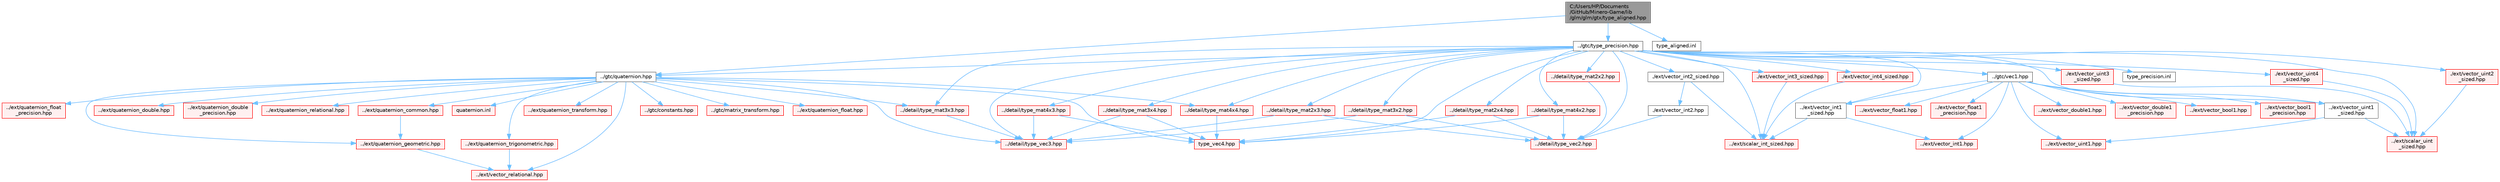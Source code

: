 digraph "C:/Users/HP/Documents/GitHub/Minero-Game/lib/glm/glm/gtx/type_aligned.hpp"
{
 // LATEX_PDF_SIZE
  bgcolor="transparent";
  edge [fontname=Helvetica,fontsize=10,labelfontname=Helvetica,labelfontsize=10];
  node [fontname=Helvetica,fontsize=10,shape=box,height=0.2,width=0.4];
  Node1 [id="Node000001",label="C:/Users/HP/Documents\l/GitHub/Minero-Game/lib\l/glm/glm/gtx/type_aligned.hpp",height=0.2,width=0.4,color="gray40", fillcolor="grey60", style="filled", fontcolor="black",tooltip=" "];
  Node1 -> Node2 [id="edge86_Node000001_Node000002",color="steelblue1",style="solid",tooltip=" "];
  Node2 [id="Node000002",label="../gtc/type_precision.hpp",height=0.2,width=0.4,color="grey40", fillcolor="white", style="filled",URL="$lib_2glm_2glm_2gtc_2type__precision_8hpp.html",tooltip=" "];
  Node2 -> Node3 [id="edge87_Node000002_Node000003",color="steelblue1",style="solid",tooltip=" "];
  Node3 [id="Node000003",label="../gtc/quaternion.hpp",height=0.2,width=0.4,color="grey40", fillcolor="white", style="filled",URL="$lib_2glm_2glm_2gtc_2quaternion_8hpp.html",tooltip=" "];
  Node3 -> Node4 [id="edge88_Node000003_Node000004",color="steelblue1",style="solid",tooltip=" "];
  Node4 [id="Node000004",label="../gtc/constants.hpp",height=0.2,width=0.4,color="red", fillcolor="#FFF0F0", style="filled",URL="$lib_2glm_2glm_2gtc_2constants_8hpp.html",tooltip=" "];
  Node3 -> Node13 [id="edge89_Node000003_Node000013",color="steelblue1",style="solid",tooltip=" "];
  Node13 [id="Node000013",label="../gtc/matrix_transform.hpp",height=0.2,width=0.4,color="red", fillcolor="#FFF0F0", style="filled",URL="$lib_2glm_2glm_2gtc_2matrix__transform_8hpp.html",tooltip=" "];
  Node3 -> Node147 [id="edge90_Node000003_Node000147",color="steelblue1",style="solid",tooltip=" "];
  Node147 [id="Node000147",label="../ext/vector_relational.hpp",height=0.2,width=0.4,color="red", fillcolor="#FFF0F0", style="filled",URL="$lib_2glm_2glm_2ext_2vector__relational_8hpp.html",tooltip=" "];
  Node3 -> Node150 [id="edge91_Node000003_Node000150",color="steelblue1",style="solid",tooltip=" "];
  Node150 [id="Node000150",label="../ext/quaternion_common.hpp",height=0.2,width=0.4,color="red", fillcolor="#FFF0F0", style="filled",URL="$lib_2glm_2glm_2ext_2quaternion__common_8hpp.html",tooltip=" "];
  Node150 -> Node151 [id="edge92_Node000150_Node000151",color="steelblue1",style="solid",tooltip=" "];
  Node151 [id="Node000151",label="../ext/quaternion_geometric.hpp",height=0.2,width=0.4,color="red", fillcolor="#FFF0F0", style="filled",URL="$lib_2glm_2glm_2ext_2quaternion__geometric_8hpp.html",tooltip=" "];
  Node151 -> Node147 [id="edge93_Node000151_Node000147",color="steelblue1",style="solid",tooltip=" "];
  Node3 -> Node155 [id="edge94_Node000003_Node000155",color="steelblue1",style="solid",tooltip=" "];
  Node155 [id="Node000155",label="../ext/quaternion_float.hpp",height=0.2,width=0.4,color="red", fillcolor="#FFF0F0", style="filled",URL="$lib_2glm_2glm_2ext_2quaternion__float_8hpp.html",tooltip=" "];
  Node3 -> Node160 [id="edge95_Node000003_Node000160",color="steelblue1",style="solid",tooltip=" "];
  Node160 [id="Node000160",label="../ext/quaternion_float\l_precision.hpp",height=0.2,width=0.4,color="red", fillcolor="#FFF0F0", style="filled",URL="$lib_2glm_2glm_2ext_2quaternion__float__precision_8hpp.html",tooltip=" "];
  Node3 -> Node161 [id="edge96_Node000003_Node000161",color="steelblue1",style="solid",tooltip=" "];
  Node161 [id="Node000161",label="../ext/quaternion_double.hpp",height=0.2,width=0.4,color="red", fillcolor="#FFF0F0", style="filled",URL="$lib_2glm_2glm_2ext_2quaternion__double_8hpp.html",tooltip=" "];
  Node3 -> Node162 [id="edge97_Node000003_Node000162",color="steelblue1",style="solid",tooltip=" "];
  Node162 [id="Node000162",label="../ext/quaternion_double\l_precision.hpp",height=0.2,width=0.4,color="red", fillcolor="#FFF0F0", style="filled",URL="$lib_2glm_2glm_2ext_2quaternion__double__precision_8hpp.html",tooltip=" "];
  Node3 -> Node157 [id="edge98_Node000003_Node000157",color="steelblue1",style="solid",tooltip=" "];
  Node157 [id="Node000157",label="../ext/quaternion_relational.hpp",height=0.2,width=0.4,color="red", fillcolor="#FFF0F0", style="filled",URL="$lib_2glm_2glm_2ext_2quaternion__relational_8hpp.html",tooltip=" "];
  Node3 -> Node151 [id="edge99_Node000003_Node000151",color="steelblue1",style="solid",tooltip=" "];
  Node3 -> Node163 [id="edge100_Node000003_Node000163",color="steelblue1",style="solid",tooltip=" "];
  Node163 [id="Node000163",label="../ext/quaternion_trigonometric.hpp",height=0.2,width=0.4,color="red", fillcolor="#FFF0F0", style="filled",URL="$lib_2glm_2glm_2ext_2quaternion__trigonometric_8hpp.html",tooltip=" "];
  Node163 -> Node147 [id="edge101_Node000163_Node000147",color="steelblue1",style="solid",tooltip=" "];
  Node3 -> Node165 [id="edge102_Node000003_Node000165",color="steelblue1",style="solid",tooltip=" "];
  Node165 [id="Node000165",label="../ext/quaternion_transform.hpp",height=0.2,width=0.4,color="red", fillcolor="#FFF0F0", style="filled",URL="$lib_2glm_2glm_2ext_2quaternion__transform_8hpp.html",tooltip=" "];
  Node3 -> Node92 [id="edge103_Node000003_Node000092",color="steelblue1",style="solid",tooltip=" "];
  Node92 [id="Node000092",label="../detail/type_mat3x3.hpp",height=0.2,width=0.4,color="red", fillcolor="#FFF0F0", style="filled",URL="$lib_2glm_2glm_2detail_2type__mat3x3_8hpp.html",tooltip=" "];
  Node92 -> Node40 [id="edge104_Node000092_Node000040",color="steelblue1",style="solid",tooltip=" "];
  Node40 [id="Node000040",label="../detail/type_vec3.hpp",height=0.2,width=0.4,color="red", fillcolor="#FFF0F0", style="filled",URL="$lib_2glm_2glm_2detail_2type__vec3_8hpp.html",tooltip=" "];
  Node3 -> Node16 [id="edge105_Node000003_Node000016",color="steelblue1",style="solid",tooltip=" "];
  Node16 [id="Node000016",label="../detail/type_mat4x4.hpp",height=0.2,width=0.4,color="red", fillcolor="#FFF0F0", style="filled",URL="$lib_2glm_2glm_2detail_2type__mat4x4_8hpp.html",tooltip=" "];
  Node16 -> Node17 [id="edge106_Node000016_Node000017",color="steelblue1",style="solid",tooltip=" "];
  Node17 [id="Node000017",label="type_vec4.hpp",height=0.2,width=0.4,color="red", fillcolor="#FFF0F0", style="filled",URL="$lib_2glm_2glm_2detail_2type__vec4_8hpp.html",tooltip=" "];
  Node3 -> Node40 [id="edge107_Node000003_Node000040",color="steelblue1",style="solid",tooltip=" "];
  Node3 -> Node17 [id="edge108_Node000003_Node000017",color="steelblue1",style="solid",tooltip=" "];
  Node3 -> Node167 [id="edge109_Node000003_Node000167",color="steelblue1",style="solid",tooltip=" "];
  Node167 [id="Node000167",label="quaternion.inl",height=0.2,width=0.4,color="red", fillcolor="#FFF0F0", style="filled",URL="$lib_2glm_2glm_2gtc_2quaternion_8inl.html",tooltip=" "];
  Node2 -> Node170 [id="edge110_Node000002_Node000170",color="steelblue1",style="solid",tooltip=" "];
  Node170 [id="Node000170",label="../gtc/vec1.hpp",height=0.2,width=0.4,color="grey40", fillcolor="white", style="filled",URL="$lib_2glm_2glm_2gtc_2vec1_8hpp.html",tooltip=" "];
  Node170 -> Node171 [id="edge111_Node000170_Node000171",color="steelblue1",style="solid",tooltip=" "];
  Node171 [id="Node000171",label="../ext/vector_bool1.hpp",height=0.2,width=0.4,color="red", fillcolor="#FFF0F0", style="filled",URL="$lib_2glm_2glm_2ext_2vector__bool1_8hpp.html",tooltip=" "];
  Node170 -> Node172 [id="edge112_Node000170_Node000172",color="steelblue1",style="solid",tooltip=" "];
  Node172 [id="Node000172",label="../ext/vector_bool1\l_precision.hpp",height=0.2,width=0.4,color="red", fillcolor="#FFF0F0", style="filled",URL="$lib_2glm_2glm_2ext_2vector__bool1__precision_8hpp.html",tooltip=" "];
  Node170 -> Node173 [id="edge113_Node000170_Node000173",color="steelblue1",style="solid",tooltip=" "];
  Node173 [id="Node000173",label="../ext/vector_float1.hpp",height=0.2,width=0.4,color="red", fillcolor="#FFF0F0", style="filled",URL="$lib_2glm_2glm_2ext_2vector__float1_8hpp.html",tooltip=" "];
  Node170 -> Node174 [id="edge114_Node000170_Node000174",color="steelblue1",style="solid",tooltip=" "];
  Node174 [id="Node000174",label="../ext/vector_float1\l_precision.hpp",height=0.2,width=0.4,color="red", fillcolor="#FFF0F0", style="filled",URL="$lib_2glm_2glm_2ext_2vector__float1__precision_8hpp.html",tooltip=" "];
  Node170 -> Node175 [id="edge115_Node000170_Node000175",color="steelblue1",style="solid",tooltip=" "];
  Node175 [id="Node000175",label="../ext/vector_double1.hpp",height=0.2,width=0.4,color="red", fillcolor="#FFF0F0", style="filled",URL="$lib_2glm_2glm_2ext_2vector__double1_8hpp.html",tooltip=" "];
  Node170 -> Node176 [id="edge116_Node000170_Node000176",color="steelblue1",style="solid",tooltip=" "];
  Node176 [id="Node000176",label="../ext/vector_double1\l_precision.hpp",height=0.2,width=0.4,color="red", fillcolor="#FFF0F0", style="filled",URL="$lib_2glm_2glm_2ext_2vector__double1__precision_8hpp.html",tooltip=" "];
  Node170 -> Node177 [id="edge117_Node000170_Node000177",color="steelblue1",style="solid",tooltip=" "];
  Node177 [id="Node000177",label="../ext/vector_int1.hpp",height=0.2,width=0.4,color="red", fillcolor="#FFF0F0", style="filled",URL="$lib_2glm_2glm_2ext_2vector__int1_8hpp.html",tooltip=" "];
  Node170 -> Node178 [id="edge118_Node000170_Node000178",color="steelblue1",style="solid",tooltip=" "];
  Node178 [id="Node000178",label="../ext/vector_int1\l_sized.hpp",height=0.2,width=0.4,color="grey40", fillcolor="white", style="filled",URL="$lib_2glm_2glm_2ext_2vector__int1__sized_8hpp.html",tooltip=" "];
  Node178 -> Node177 [id="edge119_Node000178_Node000177",color="steelblue1",style="solid",tooltip=" "];
  Node178 -> Node34 [id="edge120_Node000178_Node000034",color="steelblue1",style="solid",tooltip=" "];
  Node34 [id="Node000034",label="../ext/scalar_int_sized.hpp",height=0.2,width=0.4,color="red", fillcolor="#FFF0F0", style="filled",URL="$lib_2glm_2glm_2ext_2scalar__int__sized_8hpp.html",tooltip=" "];
  Node170 -> Node179 [id="edge121_Node000170_Node000179",color="steelblue1",style="solid",tooltip=" "];
  Node179 [id="Node000179",label="../ext/vector_uint1.hpp",height=0.2,width=0.4,color="red", fillcolor="#FFF0F0", style="filled",URL="$lib_2glm_2glm_2ext_2vector__uint1_8hpp.html",tooltip=" "];
  Node170 -> Node180 [id="edge122_Node000170_Node000180",color="steelblue1",style="solid",tooltip=" "];
  Node180 [id="Node000180",label="../ext/vector_uint1\l_sized.hpp",height=0.2,width=0.4,color="grey40", fillcolor="white", style="filled",URL="$lib_2glm_2glm_2ext_2vector__uint1__sized_8hpp.html",tooltip=" "];
  Node180 -> Node179 [id="edge123_Node000180_Node000179",color="steelblue1",style="solid",tooltip=" "];
  Node180 -> Node37 [id="edge124_Node000180_Node000037",color="steelblue1",style="solid",tooltip=" "];
  Node37 [id="Node000037",label="../ext/scalar_uint\l_sized.hpp",height=0.2,width=0.4,color="red", fillcolor="#FFF0F0", style="filled",URL="$lib_2glm_2glm_2ext_2scalar__uint__sized_8hpp.html",tooltip=" "];
  Node2 -> Node178 [id="edge125_Node000002_Node000178",color="steelblue1",style="solid",tooltip=" "];
  Node2 -> Node33 [id="edge126_Node000002_Node000033",color="steelblue1",style="solid",tooltip=" "];
  Node33 [id="Node000033",label="./ext/vector_int2_sized.hpp",height=0.2,width=0.4,color="grey40", fillcolor="white", style="filled",URL="$lib_2glm_2glm_2ext_2vector__int2__sized_8hpp.html",tooltip=" "];
  Node33 -> Node32 [id="edge127_Node000033_Node000032",color="steelblue1",style="solid",tooltip=" "];
  Node32 [id="Node000032",label="./ext/vector_int2.hpp",height=0.2,width=0.4,color="grey40", fillcolor="white", style="filled",URL="$lib_2glm_2glm_2ext_2vector__int2_8hpp.html",tooltip=" "];
  Node32 -> Node25 [id="edge128_Node000032_Node000025",color="steelblue1",style="solid",tooltip=" "];
  Node25 [id="Node000025",label="../detail/type_vec2.hpp",height=0.2,width=0.4,color="red", fillcolor="#FFF0F0", style="filled",URL="$lib_2glm_2glm_2detail_2type__vec2_8hpp.html",tooltip=" "];
  Node33 -> Node34 [id="edge129_Node000033_Node000034",color="steelblue1",style="solid",tooltip=" "];
  Node2 -> Node48 [id="edge130_Node000002_Node000048",color="steelblue1",style="solid",tooltip=" "];
  Node48 [id="Node000048",label="./ext/vector_int3_sized.hpp",height=0.2,width=0.4,color="red", fillcolor="#FFF0F0", style="filled",URL="$lib_2glm_2glm_2ext_2vector__int3__sized_8hpp.html",tooltip=" "];
  Node48 -> Node34 [id="edge131_Node000048_Node000034",color="steelblue1",style="solid",tooltip=" "];
  Node2 -> Node59 [id="edge132_Node000002_Node000059",color="steelblue1",style="solid",tooltip=" "];
  Node59 [id="Node000059",label="./ext/vector_int4_sized.hpp",height=0.2,width=0.4,color="red", fillcolor="#FFF0F0", style="filled",URL="$lib_2glm_2glm_2ext_2vector__int4__sized_8hpp.html",tooltip=" "];
  Node59 -> Node34 [id="edge133_Node000059_Node000034",color="steelblue1",style="solid",tooltip=" "];
  Node2 -> Node34 [id="edge134_Node000002_Node000034",color="steelblue1",style="solid",tooltip=" "];
  Node2 -> Node180 [id="edge135_Node000002_Node000180",color="steelblue1",style="solid",tooltip=" "];
  Node2 -> Node36 [id="edge136_Node000002_Node000036",color="steelblue1",style="solid",tooltip=" "];
  Node36 [id="Node000036",label="./ext/vector_uint2\l_sized.hpp",height=0.2,width=0.4,color="red", fillcolor="#FFF0F0", style="filled",URL="$lib_2glm_2glm_2ext_2vector__uint2__sized_8hpp.html",tooltip=" "];
  Node36 -> Node37 [id="edge137_Node000036_Node000037",color="steelblue1",style="solid",tooltip=" "];
  Node2 -> Node50 [id="edge138_Node000002_Node000050",color="steelblue1",style="solid",tooltip=" "];
  Node50 [id="Node000050",label="./ext/vector_uint3\l_sized.hpp",height=0.2,width=0.4,color="red", fillcolor="#FFF0F0", style="filled",URL="$lib_2glm_2glm_2ext_2vector__uint3__sized_8hpp.html",tooltip=" "];
  Node50 -> Node37 [id="edge139_Node000050_Node000037",color="steelblue1",style="solid",tooltip=" "];
  Node2 -> Node61 [id="edge140_Node000002_Node000061",color="steelblue1",style="solid",tooltip=" "];
  Node61 [id="Node000061",label="./ext/vector_uint4\l_sized.hpp",height=0.2,width=0.4,color="red", fillcolor="#FFF0F0", style="filled",URL="$lib_2glm_2glm_2ext_2vector__uint4__sized_8hpp.html",tooltip=" "];
  Node61 -> Node37 [id="edge141_Node000061_Node000037",color="steelblue1",style="solid",tooltip=" "];
  Node2 -> Node37 [id="edge142_Node000002_Node000037",color="steelblue1",style="solid",tooltip=" "];
  Node2 -> Node25 [id="edge143_Node000002_Node000025",color="steelblue1",style="solid",tooltip=" "];
  Node2 -> Node40 [id="edge144_Node000002_Node000040",color="steelblue1",style="solid",tooltip=" "];
  Node2 -> Node17 [id="edge145_Node000002_Node000017",color="steelblue1",style="solid",tooltip=" "];
  Node2 -> Node64 [id="edge146_Node000002_Node000064",color="steelblue1",style="solid",tooltip=" "];
  Node64 [id="Node000064",label="../detail/type_mat2x2.hpp",height=0.2,width=0.4,color="red", fillcolor="#FFF0F0", style="filled",URL="$lib_2glm_2glm_2detail_2type__mat2x2_8hpp.html",tooltip=" "];
  Node64 -> Node25 [id="edge147_Node000064_Node000025",color="steelblue1",style="solid",tooltip=" "];
  Node2 -> Node71 [id="edge148_Node000002_Node000071",color="steelblue1",style="solid",tooltip=" "];
  Node71 [id="Node000071",label="../detail/type_mat2x3.hpp",height=0.2,width=0.4,color="red", fillcolor="#FFF0F0", style="filled",URL="$lib_2glm_2glm_2detail_2type__mat2x3_8hpp.html",tooltip=" "];
  Node71 -> Node25 [id="edge149_Node000071_Node000025",color="steelblue1",style="solid",tooltip=" "];
  Node71 -> Node40 [id="edge150_Node000071_Node000040",color="steelblue1",style="solid",tooltip=" "];
  Node2 -> Node78 [id="edge151_Node000002_Node000078",color="steelblue1",style="solid",tooltip=" "];
  Node78 [id="Node000078",label="../detail/type_mat2x4.hpp",height=0.2,width=0.4,color="red", fillcolor="#FFF0F0", style="filled",URL="$lib_2glm_2glm_2detail_2type__mat2x4_8hpp.html",tooltip=" "];
  Node78 -> Node25 [id="edge152_Node000078_Node000025",color="steelblue1",style="solid",tooltip=" "];
  Node78 -> Node17 [id="edge153_Node000078_Node000017",color="steelblue1",style="solid",tooltip=" "];
  Node2 -> Node85 [id="edge154_Node000002_Node000085",color="steelblue1",style="solid",tooltip=" "];
  Node85 [id="Node000085",label="../detail/type_mat3x2.hpp",height=0.2,width=0.4,color="red", fillcolor="#FFF0F0", style="filled",URL="$lib_2glm_2glm_2detail_2type__mat3x2_8hpp.html",tooltip=" "];
  Node85 -> Node25 [id="edge155_Node000085_Node000025",color="steelblue1",style="solid",tooltip=" "];
  Node85 -> Node40 [id="edge156_Node000085_Node000040",color="steelblue1",style="solid",tooltip=" "];
  Node2 -> Node92 [id="edge157_Node000002_Node000092",color="steelblue1",style="solid",tooltip=" "];
  Node2 -> Node99 [id="edge158_Node000002_Node000099",color="steelblue1",style="solid",tooltip=" "];
  Node99 [id="Node000099",label="../detail/type_mat3x4.hpp",height=0.2,width=0.4,color="red", fillcolor="#FFF0F0", style="filled",URL="$lib_2glm_2glm_2detail_2type__mat3x4_8hpp.html",tooltip=" "];
  Node99 -> Node40 [id="edge159_Node000099_Node000040",color="steelblue1",style="solid",tooltip=" "];
  Node99 -> Node17 [id="edge160_Node000099_Node000017",color="steelblue1",style="solid",tooltip=" "];
  Node2 -> Node106 [id="edge161_Node000002_Node000106",color="steelblue1",style="solid",tooltip=" "];
  Node106 [id="Node000106",label="../detail/type_mat4x2.hpp",height=0.2,width=0.4,color="red", fillcolor="#FFF0F0", style="filled",URL="$lib_2glm_2glm_2detail_2type__mat4x2_8hpp.html",tooltip=" "];
  Node106 -> Node25 [id="edge162_Node000106_Node000025",color="steelblue1",style="solid",tooltip=" "];
  Node106 -> Node17 [id="edge163_Node000106_Node000017",color="steelblue1",style="solid",tooltip=" "];
  Node2 -> Node113 [id="edge164_Node000002_Node000113",color="steelblue1",style="solid",tooltip=" "];
  Node113 [id="Node000113",label="../detail/type_mat4x3.hpp",height=0.2,width=0.4,color="red", fillcolor="#FFF0F0", style="filled",URL="$lib_2glm_2glm_2detail_2type__mat4x3_8hpp.html",tooltip=" "];
  Node113 -> Node40 [id="edge165_Node000113_Node000040",color="steelblue1",style="solid",tooltip=" "];
  Node113 -> Node17 [id="edge166_Node000113_Node000017",color="steelblue1",style="solid",tooltip=" "];
  Node2 -> Node16 [id="edge167_Node000002_Node000016",color="steelblue1",style="solid",tooltip=" "];
  Node2 -> Node181 [id="edge168_Node000002_Node000181",color="steelblue1",style="solid",tooltip=" "];
  Node181 [id="Node000181",label="type_precision.inl",height=0.2,width=0.4,color="grey40", fillcolor="white", style="filled",URL="$lib_2glm_2glm_2gtc_2type__precision_8inl.html",tooltip=" "];
  Node1 -> Node3 [id="edge169_Node000001_Node000003",color="steelblue1",style="solid",tooltip=" "];
  Node1 -> Node182 [id="edge170_Node000001_Node000182",color="steelblue1",style="solid",tooltip=" "];
  Node182 [id="Node000182",label="type_aligned.inl",height=0.2,width=0.4,color="grey40", fillcolor="white", style="filled",URL="$lib_2glm_2glm_2gtx_2type__aligned_8inl.html",tooltip=" "];
}
